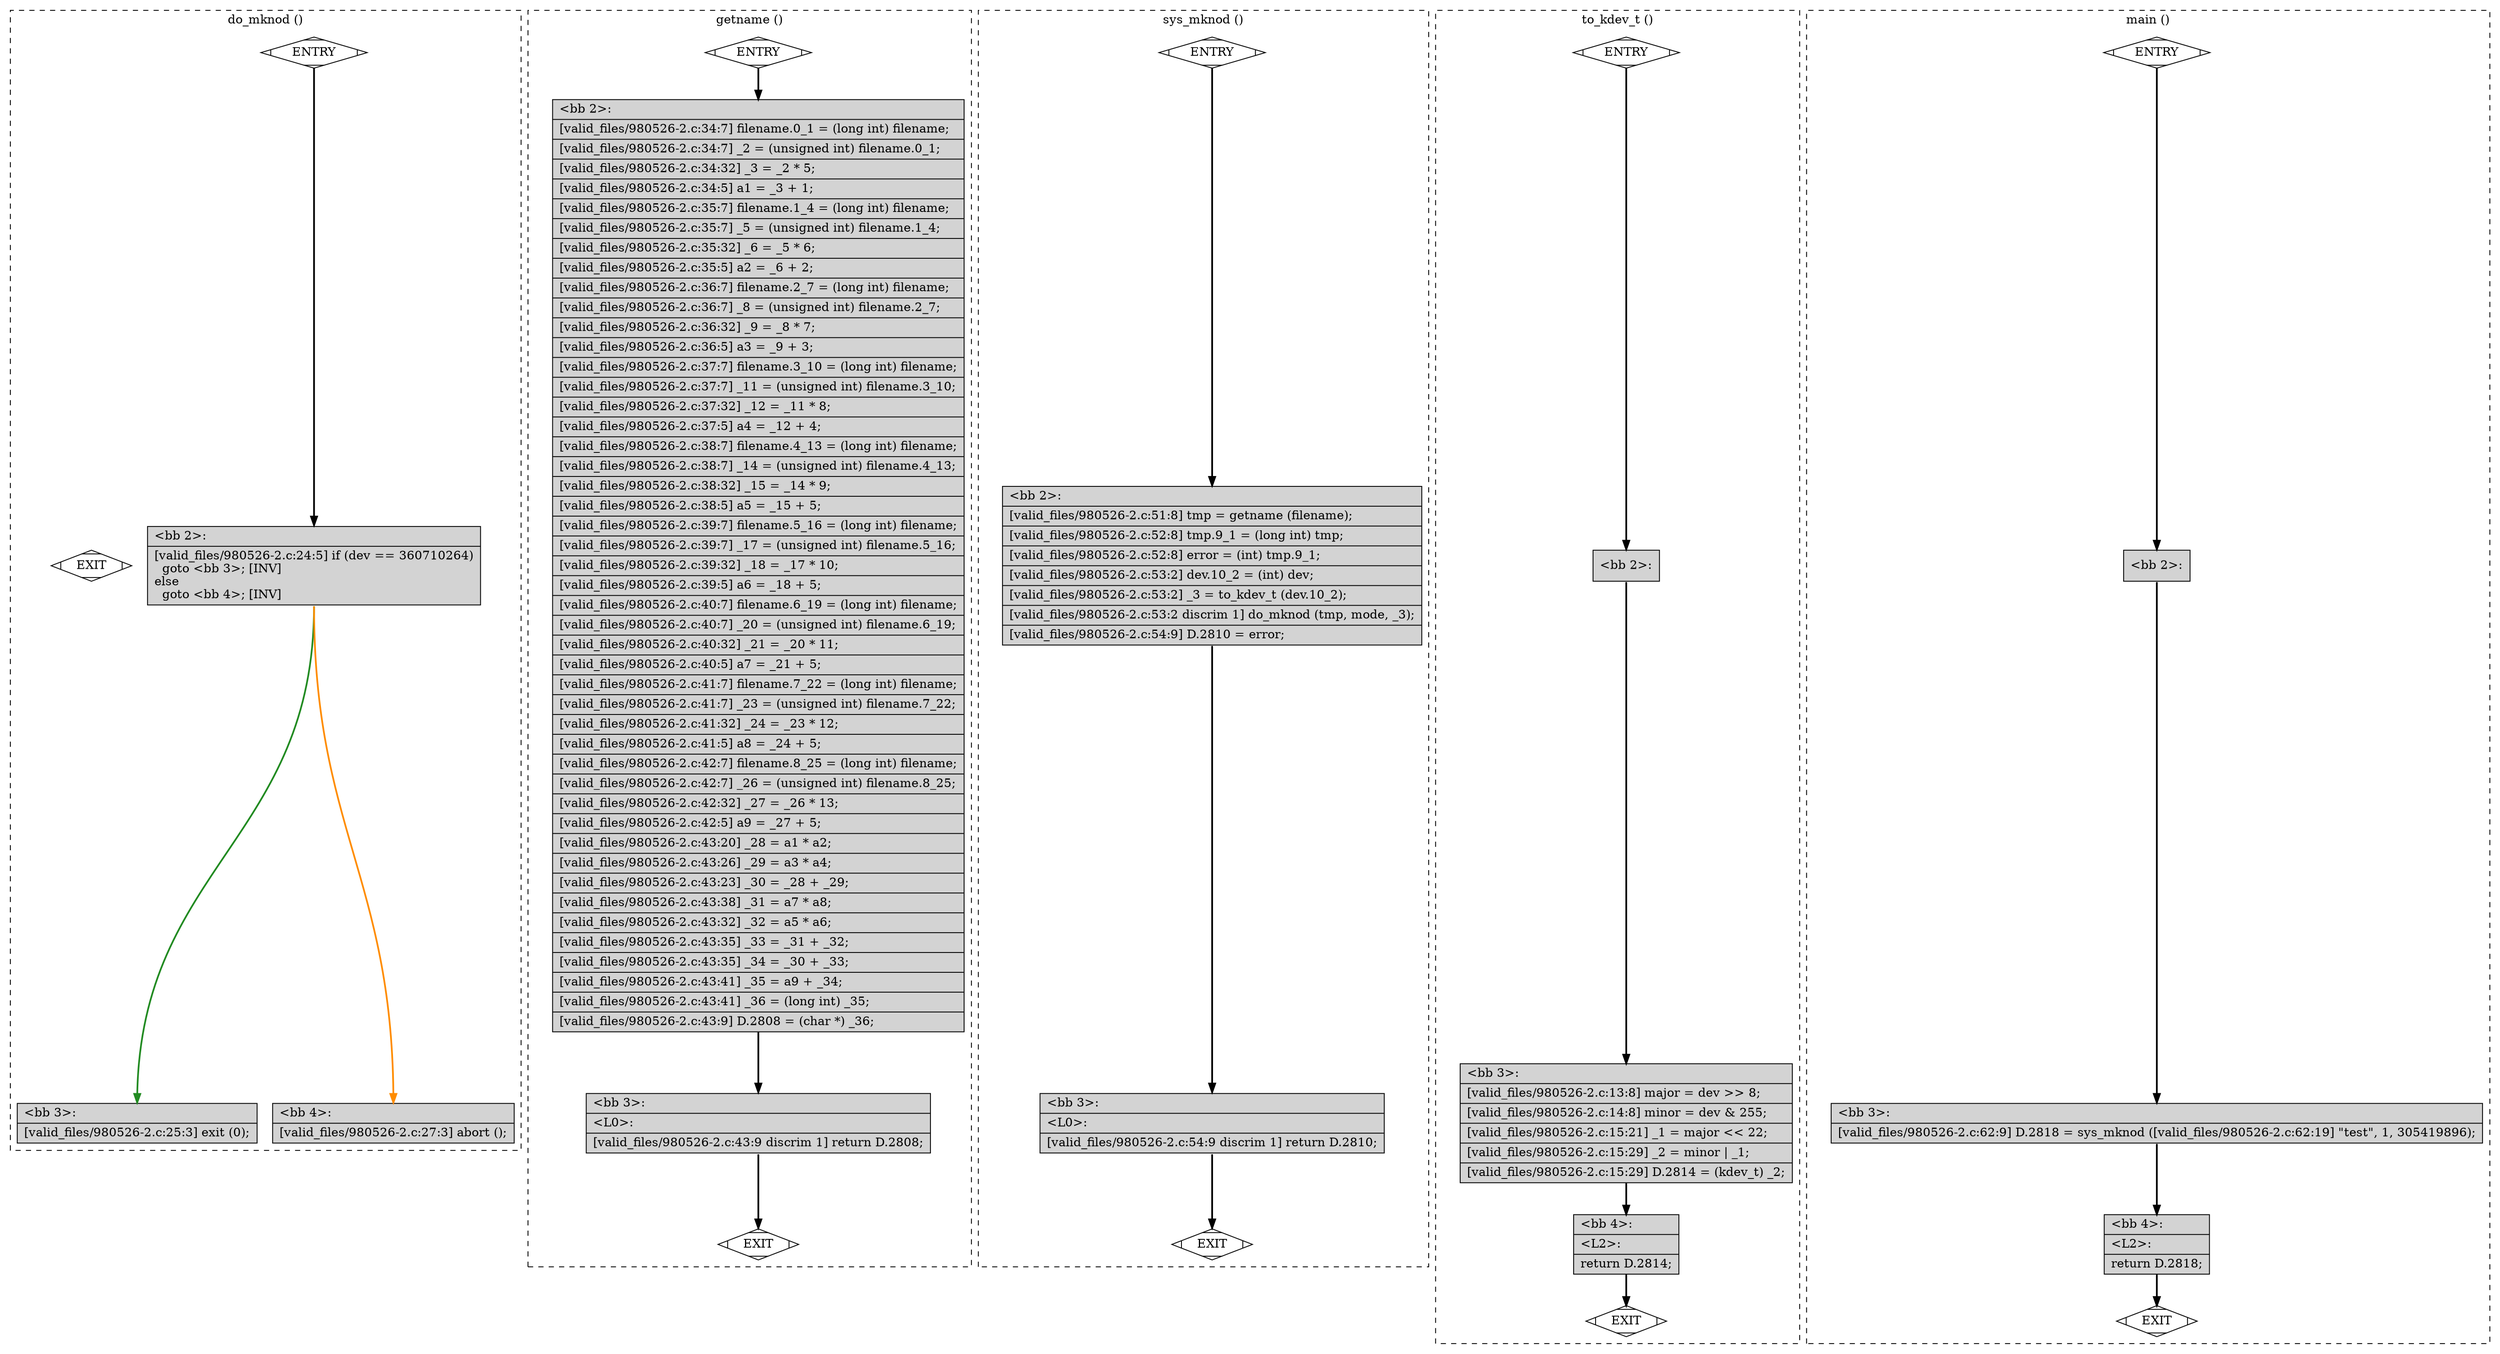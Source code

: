 digraph "a-980526-2.c.015t.cfg" {
overlap=false;
subgraph "cluster_do_mknod" {
	style="dashed";
	color="black";
	label="do_mknod ()";
	fn_1_basic_block_0 [shape=Mdiamond,style=filled,fillcolor=white,label="ENTRY"];

	fn_1_basic_block_1 [shape=Mdiamond,style=filled,fillcolor=white,label="EXIT"];

	fn_1_basic_block_2 [shape=record,style=filled,fillcolor=lightgrey,label="{\<bb\ 2\>:\l\
|[valid_files/980526-2.c:24:5]\ if\ (dev\ ==\ 360710264)\l\
\ \ goto\ \<bb\ 3\>;\ [INV]\l\
else\l\
\ \ goto\ \<bb\ 4\>;\ [INV]\l\
}"];

	fn_1_basic_block_3 [shape=record,style=filled,fillcolor=lightgrey,label="{\<bb\ 3\>:\l\
|[valid_files/980526-2.c:25:3]\ exit\ (0);\l\
}"];

	fn_1_basic_block_4 [shape=record,style=filled,fillcolor=lightgrey,label="{\<bb\ 4\>:\l\
|[valid_files/980526-2.c:27:3]\ abort\ ();\l\
}"];

	fn_1_basic_block_0:s -> fn_1_basic_block_2:n [style="solid,bold",color=black,weight=100,constraint=true];
	fn_1_basic_block_2:s -> fn_1_basic_block_3:n [style="solid,bold",color=forestgreen,weight=10,constraint=true];
	fn_1_basic_block_2:s -> fn_1_basic_block_4:n [style="solid,bold",color=darkorange,weight=10,constraint=true];
	fn_1_basic_block_0:s -> fn_1_basic_block_1:n [style="invis",constraint=true];
}
subgraph "cluster_getname" {
	style="dashed";
	color="black";
	label="getname ()";
	fn_2_basic_block_0 [shape=Mdiamond,style=filled,fillcolor=white,label="ENTRY"];

	fn_2_basic_block_1 [shape=Mdiamond,style=filled,fillcolor=white,label="EXIT"];

	fn_2_basic_block_2 [shape=record,style=filled,fillcolor=lightgrey,label="{\<bb\ 2\>:\l\
|[valid_files/980526-2.c:34:7]\ filename.0_1\ =\ (long\ int)\ filename;\l\
|[valid_files/980526-2.c:34:7]\ _2\ =\ (unsigned\ int)\ filename.0_1;\l\
|[valid_files/980526-2.c:34:32]\ _3\ =\ _2\ *\ 5;\l\
|[valid_files/980526-2.c:34:5]\ a1\ =\ _3\ +\ 1;\l\
|[valid_files/980526-2.c:35:7]\ filename.1_4\ =\ (long\ int)\ filename;\l\
|[valid_files/980526-2.c:35:7]\ _5\ =\ (unsigned\ int)\ filename.1_4;\l\
|[valid_files/980526-2.c:35:32]\ _6\ =\ _5\ *\ 6;\l\
|[valid_files/980526-2.c:35:5]\ a2\ =\ _6\ +\ 2;\l\
|[valid_files/980526-2.c:36:7]\ filename.2_7\ =\ (long\ int)\ filename;\l\
|[valid_files/980526-2.c:36:7]\ _8\ =\ (unsigned\ int)\ filename.2_7;\l\
|[valid_files/980526-2.c:36:32]\ _9\ =\ _8\ *\ 7;\l\
|[valid_files/980526-2.c:36:5]\ a3\ =\ _9\ +\ 3;\l\
|[valid_files/980526-2.c:37:7]\ filename.3_10\ =\ (long\ int)\ filename;\l\
|[valid_files/980526-2.c:37:7]\ _11\ =\ (unsigned\ int)\ filename.3_10;\l\
|[valid_files/980526-2.c:37:32]\ _12\ =\ _11\ *\ 8;\l\
|[valid_files/980526-2.c:37:5]\ a4\ =\ _12\ +\ 4;\l\
|[valid_files/980526-2.c:38:7]\ filename.4_13\ =\ (long\ int)\ filename;\l\
|[valid_files/980526-2.c:38:7]\ _14\ =\ (unsigned\ int)\ filename.4_13;\l\
|[valid_files/980526-2.c:38:32]\ _15\ =\ _14\ *\ 9;\l\
|[valid_files/980526-2.c:38:5]\ a5\ =\ _15\ +\ 5;\l\
|[valid_files/980526-2.c:39:7]\ filename.5_16\ =\ (long\ int)\ filename;\l\
|[valid_files/980526-2.c:39:7]\ _17\ =\ (unsigned\ int)\ filename.5_16;\l\
|[valid_files/980526-2.c:39:32]\ _18\ =\ _17\ *\ 10;\l\
|[valid_files/980526-2.c:39:5]\ a6\ =\ _18\ +\ 5;\l\
|[valid_files/980526-2.c:40:7]\ filename.6_19\ =\ (long\ int)\ filename;\l\
|[valid_files/980526-2.c:40:7]\ _20\ =\ (unsigned\ int)\ filename.6_19;\l\
|[valid_files/980526-2.c:40:32]\ _21\ =\ _20\ *\ 11;\l\
|[valid_files/980526-2.c:40:5]\ a7\ =\ _21\ +\ 5;\l\
|[valid_files/980526-2.c:41:7]\ filename.7_22\ =\ (long\ int)\ filename;\l\
|[valid_files/980526-2.c:41:7]\ _23\ =\ (unsigned\ int)\ filename.7_22;\l\
|[valid_files/980526-2.c:41:32]\ _24\ =\ _23\ *\ 12;\l\
|[valid_files/980526-2.c:41:5]\ a8\ =\ _24\ +\ 5;\l\
|[valid_files/980526-2.c:42:7]\ filename.8_25\ =\ (long\ int)\ filename;\l\
|[valid_files/980526-2.c:42:7]\ _26\ =\ (unsigned\ int)\ filename.8_25;\l\
|[valid_files/980526-2.c:42:32]\ _27\ =\ _26\ *\ 13;\l\
|[valid_files/980526-2.c:42:5]\ a9\ =\ _27\ +\ 5;\l\
|[valid_files/980526-2.c:43:20]\ _28\ =\ a1\ *\ a2;\l\
|[valid_files/980526-2.c:43:26]\ _29\ =\ a3\ *\ a4;\l\
|[valid_files/980526-2.c:43:23]\ _30\ =\ _28\ +\ _29;\l\
|[valid_files/980526-2.c:43:38]\ _31\ =\ a7\ *\ a8;\l\
|[valid_files/980526-2.c:43:32]\ _32\ =\ a5\ *\ a6;\l\
|[valid_files/980526-2.c:43:35]\ _33\ =\ _31\ +\ _32;\l\
|[valid_files/980526-2.c:43:35]\ _34\ =\ _30\ +\ _33;\l\
|[valid_files/980526-2.c:43:41]\ _35\ =\ a9\ +\ _34;\l\
|[valid_files/980526-2.c:43:41]\ _36\ =\ (long\ int)\ _35;\l\
|[valid_files/980526-2.c:43:9]\ D.2808\ =\ (char\ *)\ _36;\l\
}"];

	fn_2_basic_block_3 [shape=record,style=filled,fillcolor=lightgrey,label="{\<bb\ 3\>:\l\
|\<L0\>:\l\
|[valid_files/980526-2.c:43:9\ discrim\ 1]\ return\ D.2808;\l\
}"];

	fn_2_basic_block_0:s -> fn_2_basic_block_2:n [style="solid,bold",color=black,weight=100,constraint=true];
	fn_2_basic_block_2:s -> fn_2_basic_block_3:n [style="solid,bold",color=black,weight=100,constraint=true];
	fn_2_basic_block_3:s -> fn_2_basic_block_1:n [style="solid,bold",color=black,weight=10,constraint=true];
	fn_2_basic_block_0:s -> fn_2_basic_block_1:n [style="invis",constraint=true];
}
subgraph "cluster_sys_mknod" {
	style="dashed";
	color="black";
	label="sys_mknod ()";
	fn_3_basic_block_0 [shape=Mdiamond,style=filled,fillcolor=white,label="ENTRY"];

	fn_3_basic_block_1 [shape=Mdiamond,style=filled,fillcolor=white,label="EXIT"];

	fn_3_basic_block_2 [shape=record,style=filled,fillcolor=lightgrey,label="{\<bb\ 2\>:\l\
|[valid_files/980526-2.c:51:8]\ tmp\ =\ getname\ (filename);\l\
|[valid_files/980526-2.c:52:8]\ tmp.9_1\ =\ (long\ int)\ tmp;\l\
|[valid_files/980526-2.c:52:8]\ error\ =\ (int)\ tmp.9_1;\l\
|[valid_files/980526-2.c:53:2]\ dev.10_2\ =\ (int)\ dev;\l\
|[valid_files/980526-2.c:53:2]\ _3\ =\ to_kdev_t\ (dev.10_2);\l\
|[valid_files/980526-2.c:53:2\ discrim\ 1]\ do_mknod\ (tmp,\ mode,\ _3);\l\
|[valid_files/980526-2.c:54:9]\ D.2810\ =\ error;\l\
}"];

	fn_3_basic_block_3 [shape=record,style=filled,fillcolor=lightgrey,label="{\<bb\ 3\>:\l\
|\<L0\>:\l\
|[valid_files/980526-2.c:54:9\ discrim\ 1]\ return\ D.2810;\l\
}"];

	fn_3_basic_block_0:s -> fn_3_basic_block_2:n [style="solid,bold",color=black,weight=100,constraint=true];
	fn_3_basic_block_2:s -> fn_3_basic_block_3:n [style="solid,bold",color=black,weight=100,constraint=true];
	fn_3_basic_block_3:s -> fn_3_basic_block_1:n [style="solid,bold",color=black,weight=10,constraint=true];
	fn_3_basic_block_0:s -> fn_3_basic_block_1:n [style="invis",constraint=true];
}
subgraph "cluster_to_kdev_t" {
	style="dashed";
	color="black";
	label="to_kdev_t ()";
	fn_0_basic_block_0 [shape=Mdiamond,style=filled,fillcolor=white,label="ENTRY"];

	fn_0_basic_block_1 [shape=Mdiamond,style=filled,fillcolor=white,label="EXIT"];

	fn_0_basic_block_2 [shape=record,style=filled,fillcolor=lightgrey,label="{\<bb\ 2\>:\l\
}"];

	fn_0_basic_block_3 [shape=record,style=filled,fillcolor=lightgrey,label="{\<bb\ 3\>:\l\
|[valid_files/980526-2.c:13:8]\ major\ =\ dev\ \>\>\ 8;\l\
|[valid_files/980526-2.c:14:8]\ minor\ =\ dev\ &\ 255;\l\
|[valid_files/980526-2.c:15:21]\ _1\ =\ major\ \<\<\ 22;\l\
|[valid_files/980526-2.c:15:29]\ _2\ =\ minor\ \|\ _1;\l\
|[valid_files/980526-2.c:15:29]\ D.2814\ =\ (kdev_t)\ _2;\l\
}"];

	fn_0_basic_block_4 [shape=record,style=filled,fillcolor=lightgrey,label="{\<bb\ 4\>:\l\
|\<L2\>:\l\
|return\ D.2814;\l\
}"];

	fn_0_basic_block_0:s -> fn_0_basic_block_2:n [style="solid,bold",color=black,weight=100,constraint=true];
	fn_0_basic_block_2:s -> fn_0_basic_block_3:n [style="solid,bold",color=black,weight=100,constraint=true];
	fn_0_basic_block_3:s -> fn_0_basic_block_4:n [style="solid,bold",color=black,weight=100,constraint=true];
	fn_0_basic_block_4:s -> fn_0_basic_block_1:n [style="solid,bold",color=black,weight=10,constraint=true];
	fn_0_basic_block_0:s -> fn_0_basic_block_1:n [style="invis",constraint=true];
}
subgraph "cluster_main" {
	style="dashed";
	color="black";
	label="main ()";
	fn_4_basic_block_0 [shape=Mdiamond,style=filled,fillcolor=white,label="ENTRY"];

	fn_4_basic_block_1 [shape=Mdiamond,style=filled,fillcolor=white,label="EXIT"];

	fn_4_basic_block_2 [shape=record,style=filled,fillcolor=lightgrey,label="{\<bb\ 2\>:\l\
}"];

	fn_4_basic_block_3 [shape=record,style=filled,fillcolor=lightgrey,label="{\<bb\ 3\>:\l\
|[valid_files/980526-2.c:62:9]\ D.2818\ =\ sys_mknod\ ([valid_files/980526-2.c:62:19]\ \"test\",\ 1,\ 305419896);\l\
}"];

	fn_4_basic_block_4 [shape=record,style=filled,fillcolor=lightgrey,label="{\<bb\ 4\>:\l\
|\<L2\>:\l\
|return\ D.2818;\l\
}"];

	fn_4_basic_block_0:s -> fn_4_basic_block_2:n [style="solid,bold",color=black,weight=100,constraint=true];
	fn_4_basic_block_2:s -> fn_4_basic_block_3:n [style="solid,bold",color=black,weight=100,constraint=true];
	fn_4_basic_block_3:s -> fn_4_basic_block_4:n [style="solid,bold",color=black,weight=100,constraint=true];
	fn_4_basic_block_4:s -> fn_4_basic_block_1:n [style="solid,bold",color=black,weight=10,constraint=true];
	fn_4_basic_block_0:s -> fn_4_basic_block_1:n [style="invis",constraint=true];
}
}
